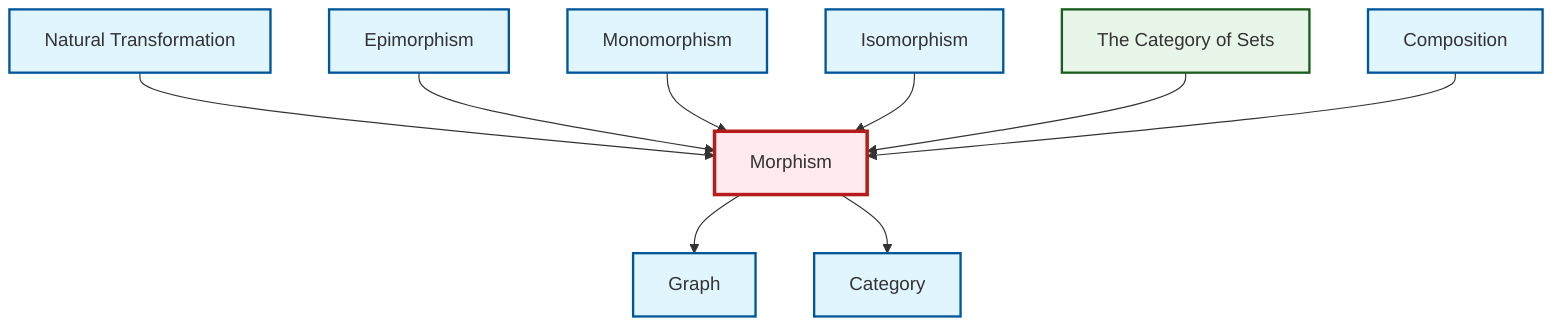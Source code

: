 graph TD
    classDef definition fill:#e1f5fe,stroke:#01579b,stroke-width:2px
    classDef theorem fill:#f3e5f5,stroke:#4a148c,stroke-width:2px
    classDef axiom fill:#fff3e0,stroke:#e65100,stroke-width:2px
    classDef example fill:#e8f5e9,stroke:#1b5e20,stroke-width:2px
    classDef current fill:#ffebee,stroke:#b71c1c,stroke-width:3px
    def-isomorphism["Isomorphism"]:::definition
    def-natural-transformation["Natural Transformation"]:::definition
    def-morphism["Morphism"]:::definition
    def-epimorphism["Epimorphism"]:::definition
    ex-set-category["The Category of Sets"]:::example
    def-monomorphism["Monomorphism"]:::definition
    def-category["Category"]:::definition
    def-composition["Composition"]:::definition
    def-graph["Graph"]:::definition
    def-natural-transformation --> def-morphism
    def-epimorphism --> def-morphism
    def-monomorphism --> def-morphism
    def-isomorphism --> def-morphism
    def-morphism --> def-graph
    ex-set-category --> def-morphism
    def-composition --> def-morphism
    def-morphism --> def-category
    class def-morphism current